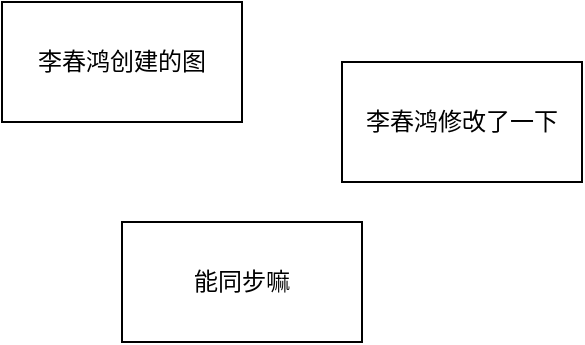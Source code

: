 <mxfile version="15.0.3" type="github">
  <diagram id="lWZsnoHADn8aoT0q045N" name="第 1 页">
    <mxGraphModel dx="1550" dy="867" grid="1" gridSize="10" guides="1" tooltips="1" connect="1" arrows="1" fold="1" page="1" pageScale="1" pageWidth="827" pageHeight="1169" math="0" shadow="0">
      <root>
        <mxCell id="0" />
        <mxCell id="1" parent="0" />
        <mxCell id="dNrIRE4_r-HRQPi42-y0-1" value="李春鸿创建的图" style="whiteSpace=wrap;html=1;" parent="1" vertex="1">
          <mxGeometry x="170" y="260" width="120" height="60" as="geometry" />
        </mxCell>
        <mxCell id="PYMLFkt5xwBt-f6GrkGp-1" value="李春鸿修改了一下" style="whiteSpace=wrap;html=1;" parent="1" vertex="1">
          <mxGeometry x="340" y="290" width="120" height="60" as="geometry" />
        </mxCell>
        <mxCell id="nHu3FNCEFqvCSU6iZ2je-1" value="能同步嘛" style="whiteSpace=wrap;html=1;" vertex="1" parent="1">
          <mxGeometry x="230" y="370" width="120" height="60" as="geometry" />
        </mxCell>
      </root>
    </mxGraphModel>
  </diagram>
</mxfile>
